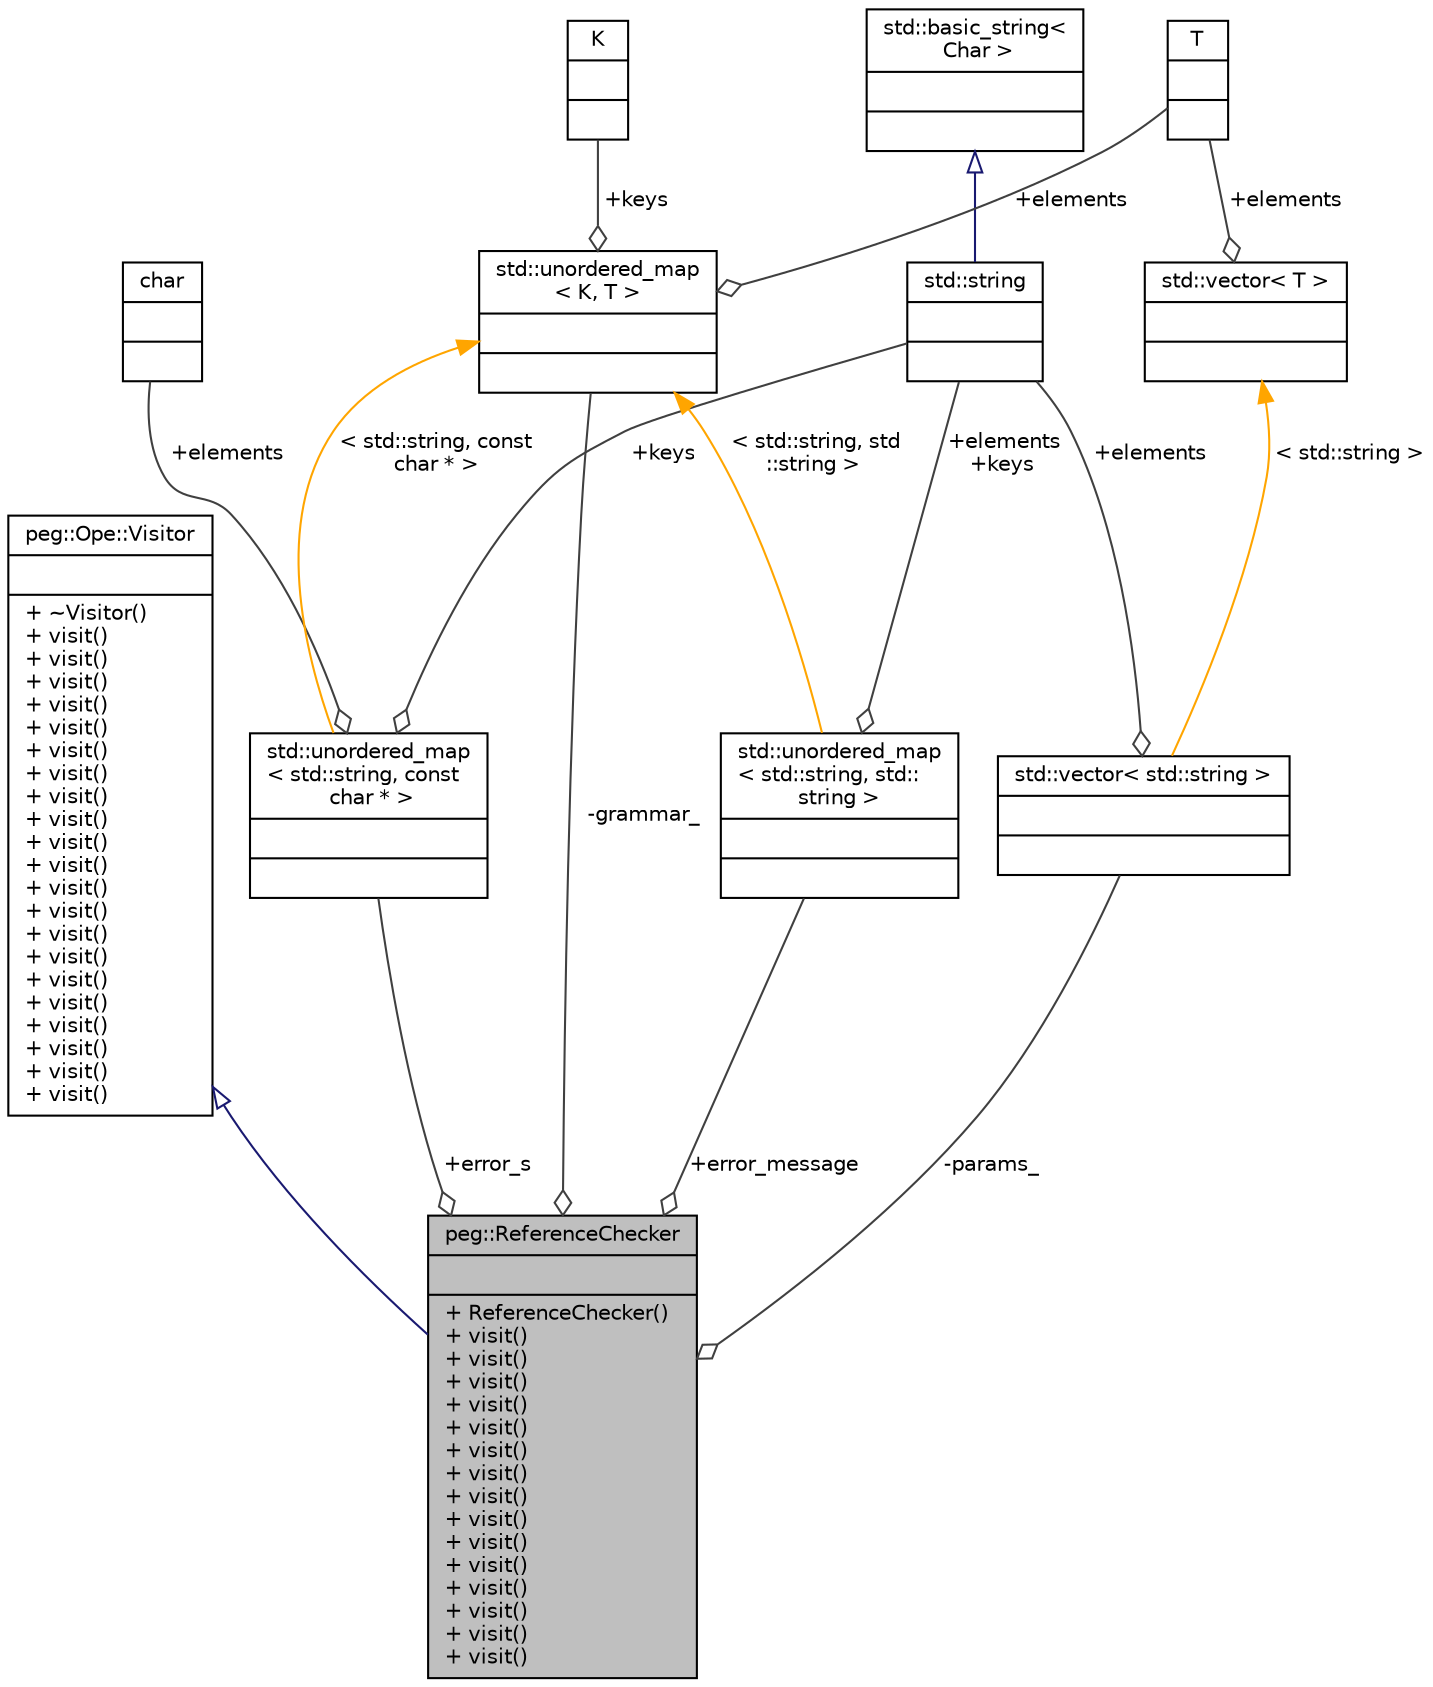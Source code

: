 digraph "peg::ReferenceChecker"
{
 // LATEX_PDF_SIZE
  edge [fontname="Helvetica",fontsize="10",labelfontname="Helvetica",labelfontsize="10"];
  node [fontname="Helvetica",fontsize="10",shape=record];
  Node1 [label="{peg::ReferenceChecker\n||+ ReferenceChecker()\l+ visit()\l+ visit()\l+ visit()\l+ visit()\l+ visit()\l+ visit()\l+ visit()\l+ visit()\l+ visit()\l+ visit()\l+ visit()\l+ visit()\l+ visit()\l+ visit()\l+ visit()\l}",height=0.2,width=0.4,color="black", fillcolor="grey75", style="filled", fontcolor="black",tooltip=" "];
  Node2 -> Node1 [dir="back",color="midnightblue",fontsize="10",style="solid",arrowtail="onormal",fontname="Helvetica"];
  Node2 [label="{peg::Ope::Visitor\n||+ ~Visitor()\l+ visit()\l+ visit()\l+ visit()\l+ visit()\l+ visit()\l+ visit()\l+ visit()\l+ visit()\l+ visit()\l+ visit()\l+ visit()\l+ visit()\l+ visit()\l+ visit()\l+ visit()\l+ visit()\l+ visit()\l+ visit()\l+ visit()\l+ visit()\l+ visit()\l}",height=0.2,width=0.4,color="black", fillcolor="white", style="filled",URL="$structpeg_1_1Ope_1_1Visitor.html",tooltip=" "];
  Node3 -> Node1 [color="grey25",fontsize="10",style="solid",label=" +error_s" ,arrowhead="odiamond",fontname="Helvetica"];
  Node3 [label="{std::unordered_map\l\< std::string, const\l char * \>\n||}",height=0.2,width=0.4,color="black", fillcolor="white", style="filled",tooltip=" "];
  Node4 -> Node3 [color="grey25",fontsize="10",style="solid",label=" +keys" ,arrowhead="odiamond",fontname="Helvetica"];
  Node4 [label="{std::string\n||}",height=0.2,width=0.4,color="black", fillcolor="white", style="filled",tooltip=" "];
  Node5 -> Node4 [dir="back",color="midnightblue",fontsize="10",style="solid",arrowtail="onormal",fontname="Helvetica"];
  Node5 [label="{std::basic_string\<\l Char \>\n||}",height=0.2,width=0.4,color="black", fillcolor="white", style="filled",tooltip=" "];
  Node6 -> Node3 [color="grey25",fontsize="10",style="solid",label=" +elements" ,arrowhead="odiamond",fontname="Helvetica"];
  Node6 [label="{char\n||}",height=0.2,width=0.4,color="black", fillcolor="white", style="filled",tooltip=" "];
  Node7 -> Node3 [dir="back",color="orange",fontsize="10",style="solid",label=" \< std::string, const\l char * \>" ,fontname="Helvetica"];
  Node7 [label="{std::unordered_map\l\< K, T \>\n||}",height=0.2,width=0.4,color="black", fillcolor="white", style="filled",tooltip=" "];
  Node8 -> Node7 [color="grey25",fontsize="10",style="solid",label=" +keys" ,arrowhead="odiamond",fontname="Helvetica"];
  Node8 [label="{K\n||}",height=0.2,width=0.4,color="black", fillcolor="white", style="filled",tooltip=" "];
  Node9 -> Node7 [color="grey25",fontsize="10",style="solid",label=" +elements" ,arrowhead="odiamond",fontname="Helvetica"];
  Node9 [label="{T\n||}",height=0.2,width=0.4,color="black", fillcolor="white", style="filled",tooltip=" "];
  Node10 -> Node1 [color="grey25",fontsize="10",style="solid",label=" +error_message" ,arrowhead="odiamond",fontname="Helvetica"];
  Node10 [label="{std::unordered_map\l\< std::string, std::\lstring \>\n||}",height=0.2,width=0.4,color="black", fillcolor="white", style="filled",tooltip=" "];
  Node4 -> Node10 [color="grey25",fontsize="10",style="solid",label=" +elements\n+keys" ,arrowhead="odiamond",fontname="Helvetica"];
  Node7 -> Node10 [dir="back",color="orange",fontsize="10",style="solid",label=" \< std::string, std\l::string \>" ,fontname="Helvetica"];
  Node7 -> Node1 [color="grey25",fontsize="10",style="solid",label=" -grammar_" ,arrowhead="odiamond",fontname="Helvetica"];
  Node11 -> Node1 [color="grey25",fontsize="10",style="solid",label=" -params_" ,arrowhead="odiamond",fontname="Helvetica"];
  Node11 [label="{std::vector\< std::string \>\n||}",height=0.2,width=0.4,color="black", fillcolor="white", style="filled",tooltip=" "];
  Node4 -> Node11 [color="grey25",fontsize="10",style="solid",label=" +elements" ,arrowhead="odiamond",fontname="Helvetica"];
  Node12 -> Node11 [dir="back",color="orange",fontsize="10",style="solid",label=" \< std::string \>" ,fontname="Helvetica"];
  Node12 [label="{std::vector\< T \>\n||}",height=0.2,width=0.4,color="black", fillcolor="white", style="filled",tooltip=" "];
  Node9 -> Node12 [color="grey25",fontsize="10",style="solid",label=" +elements" ,arrowhead="odiamond",fontname="Helvetica"];
}
